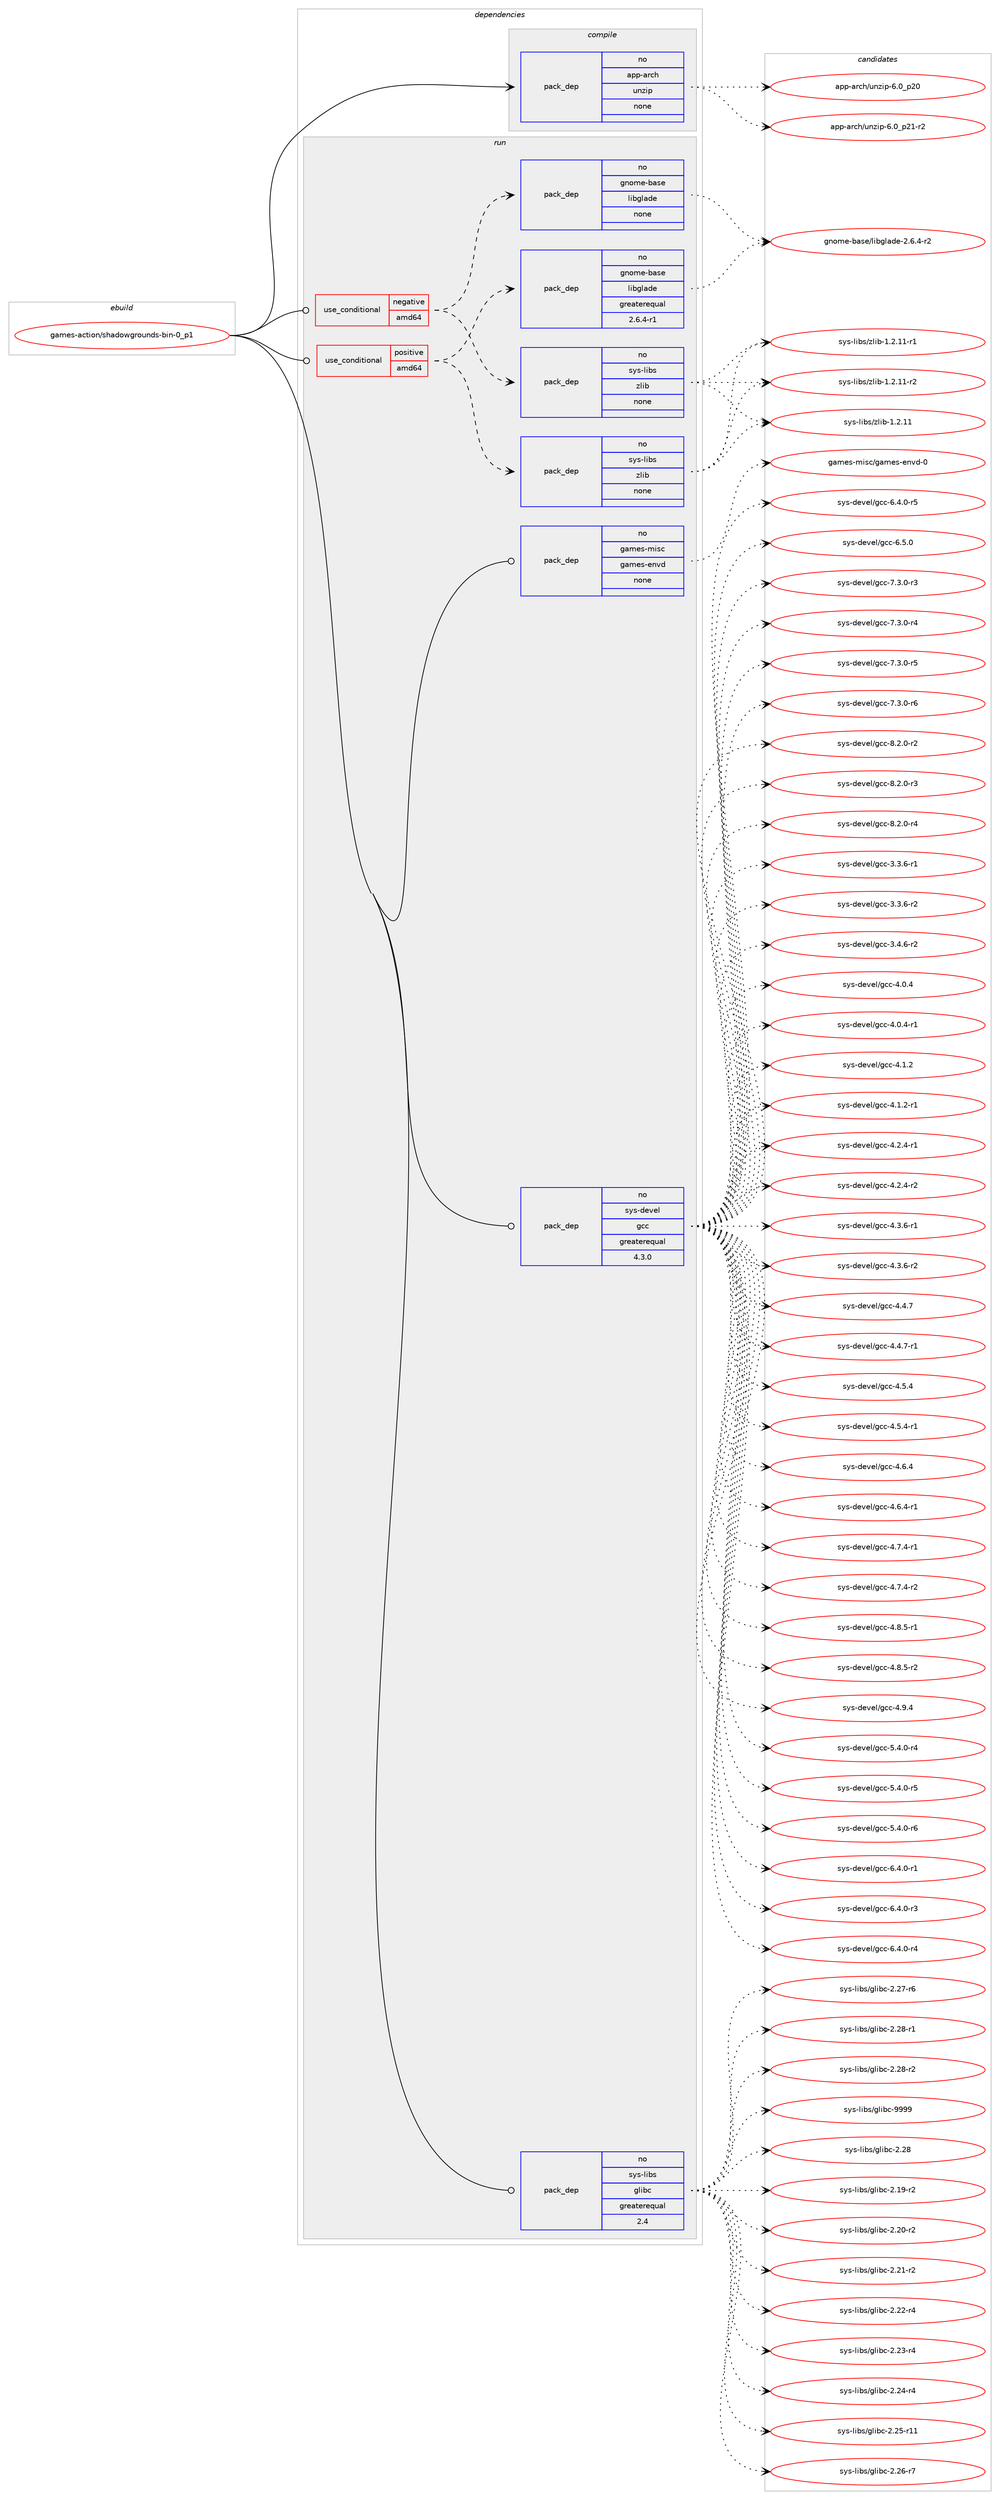 digraph prolog {

# *************
# Graph options
# *************

newrank=true;
concentrate=true;
compound=true;
graph [rankdir=LR,fontname=Helvetica,fontsize=10,ranksep=1.5];#, ranksep=2.5, nodesep=0.2];
edge  [arrowhead=vee];
node  [fontname=Helvetica,fontsize=10];

# **********
# The ebuild
# **********

subgraph cluster_leftcol {
color=gray;
rank=same;
label=<<i>ebuild</i>>;
id [label="games-action/shadowgrounds-bin-0_p1", color=red, width=4, href="../games-action/shadowgrounds-bin-0_p1.svg"];
}

# ****************
# The dependencies
# ****************

subgraph cluster_midcol {
color=gray;
label=<<i>dependencies</i>>;
subgraph cluster_compile {
fillcolor="#eeeeee";
style=filled;
label=<<i>compile</i>>;
subgraph pack3643 {
dependency4511 [label=<<TABLE BORDER="0" CELLBORDER="1" CELLSPACING="0" CELLPADDING="4" WIDTH="220"><TR><TD ROWSPAN="6" CELLPADDING="30">pack_dep</TD></TR><TR><TD WIDTH="110">no</TD></TR><TR><TD>app-arch</TD></TR><TR><TD>unzip</TD></TR><TR><TD>none</TD></TR><TR><TD></TD></TR></TABLE>>, shape=none, color=blue];
}
id:e -> dependency4511:w [weight=20,style="solid",arrowhead="vee"];
}
subgraph cluster_compileandrun {
fillcolor="#eeeeee";
style=filled;
label=<<i>compile and run</i>>;
}
subgraph cluster_run {
fillcolor="#eeeeee";
style=filled;
label=<<i>run</i>>;
subgraph cond736 {
dependency4512 [label=<<TABLE BORDER="0" CELLBORDER="1" CELLSPACING="0" CELLPADDING="4"><TR><TD ROWSPAN="3" CELLPADDING="10">use_conditional</TD></TR><TR><TD>negative</TD></TR><TR><TD>amd64</TD></TR></TABLE>>, shape=none, color=red];
subgraph pack3644 {
dependency4513 [label=<<TABLE BORDER="0" CELLBORDER="1" CELLSPACING="0" CELLPADDING="4" WIDTH="220"><TR><TD ROWSPAN="6" CELLPADDING="30">pack_dep</TD></TR><TR><TD WIDTH="110">no</TD></TR><TR><TD>gnome-base</TD></TR><TR><TD>libglade</TD></TR><TR><TD>none</TD></TR><TR><TD></TD></TR></TABLE>>, shape=none, color=blue];
}
dependency4512:e -> dependency4513:w [weight=20,style="dashed",arrowhead="vee"];
subgraph pack3645 {
dependency4514 [label=<<TABLE BORDER="0" CELLBORDER="1" CELLSPACING="0" CELLPADDING="4" WIDTH="220"><TR><TD ROWSPAN="6" CELLPADDING="30">pack_dep</TD></TR><TR><TD WIDTH="110">no</TD></TR><TR><TD>sys-libs</TD></TR><TR><TD>zlib</TD></TR><TR><TD>none</TD></TR><TR><TD></TD></TR></TABLE>>, shape=none, color=blue];
}
dependency4512:e -> dependency4514:w [weight=20,style="dashed",arrowhead="vee"];
}
id:e -> dependency4512:w [weight=20,style="solid",arrowhead="odot"];
subgraph cond737 {
dependency4515 [label=<<TABLE BORDER="0" CELLBORDER="1" CELLSPACING="0" CELLPADDING="4"><TR><TD ROWSPAN="3" CELLPADDING="10">use_conditional</TD></TR><TR><TD>positive</TD></TR><TR><TD>amd64</TD></TR></TABLE>>, shape=none, color=red];
subgraph pack3646 {
dependency4516 [label=<<TABLE BORDER="0" CELLBORDER="1" CELLSPACING="0" CELLPADDING="4" WIDTH="220"><TR><TD ROWSPAN="6" CELLPADDING="30">pack_dep</TD></TR><TR><TD WIDTH="110">no</TD></TR><TR><TD>gnome-base</TD></TR><TR><TD>libglade</TD></TR><TR><TD>greaterequal</TD></TR><TR><TD>2.6.4-r1</TD></TR></TABLE>>, shape=none, color=blue];
}
dependency4515:e -> dependency4516:w [weight=20,style="dashed",arrowhead="vee"];
subgraph pack3647 {
dependency4517 [label=<<TABLE BORDER="0" CELLBORDER="1" CELLSPACING="0" CELLPADDING="4" WIDTH="220"><TR><TD ROWSPAN="6" CELLPADDING="30">pack_dep</TD></TR><TR><TD WIDTH="110">no</TD></TR><TR><TD>sys-libs</TD></TR><TR><TD>zlib</TD></TR><TR><TD>none</TD></TR><TR><TD></TD></TR></TABLE>>, shape=none, color=blue];
}
dependency4515:e -> dependency4517:w [weight=20,style="dashed",arrowhead="vee"];
}
id:e -> dependency4515:w [weight=20,style="solid",arrowhead="odot"];
subgraph pack3648 {
dependency4518 [label=<<TABLE BORDER="0" CELLBORDER="1" CELLSPACING="0" CELLPADDING="4" WIDTH="220"><TR><TD ROWSPAN="6" CELLPADDING="30">pack_dep</TD></TR><TR><TD WIDTH="110">no</TD></TR><TR><TD>games-misc</TD></TR><TR><TD>games-envd</TD></TR><TR><TD>none</TD></TR><TR><TD></TD></TR></TABLE>>, shape=none, color=blue];
}
id:e -> dependency4518:w [weight=20,style="solid",arrowhead="odot"];
subgraph pack3649 {
dependency4519 [label=<<TABLE BORDER="0" CELLBORDER="1" CELLSPACING="0" CELLPADDING="4" WIDTH="220"><TR><TD ROWSPAN="6" CELLPADDING="30">pack_dep</TD></TR><TR><TD WIDTH="110">no</TD></TR><TR><TD>sys-devel</TD></TR><TR><TD>gcc</TD></TR><TR><TD>greaterequal</TD></TR><TR><TD>4.3.0</TD></TR></TABLE>>, shape=none, color=blue];
}
id:e -> dependency4519:w [weight=20,style="solid",arrowhead="odot"];
subgraph pack3650 {
dependency4520 [label=<<TABLE BORDER="0" CELLBORDER="1" CELLSPACING="0" CELLPADDING="4" WIDTH="220"><TR><TD ROWSPAN="6" CELLPADDING="30">pack_dep</TD></TR><TR><TD WIDTH="110">no</TD></TR><TR><TD>sys-libs</TD></TR><TR><TD>glibc</TD></TR><TR><TD>greaterequal</TD></TR><TR><TD>2.4</TD></TR></TABLE>>, shape=none, color=blue];
}
id:e -> dependency4520:w [weight=20,style="solid",arrowhead="odot"];
}
}

# **************
# The candidates
# **************

subgraph cluster_choices {
rank=same;
color=gray;
label=<<i>candidates</i>>;

subgraph choice3643 {
color=black;
nodesep=1;
choice971121124597114991044711711012210511245544648951125048 [label="app-arch/unzip-6.0_p20", color=red, width=4,href="../app-arch/unzip-6.0_p20.svg"];
choice9711211245971149910447117110122105112455446489511250494511450 [label="app-arch/unzip-6.0_p21-r2", color=red, width=4,href="../app-arch/unzip-6.0_p21-r2.svg"];
dependency4511:e -> choice971121124597114991044711711012210511245544648951125048:w [style=dotted,weight="100"];
dependency4511:e -> choice9711211245971149910447117110122105112455446489511250494511450:w [style=dotted,weight="100"];
}
subgraph choice3644 {
color=black;
nodesep=1;
choice1031101111091014598971151014710810598103108971001014550465446524511450 [label="gnome-base/libglade-2.6.4-r2", color=red, width=4,href="../gnome-base/libglade-2.6.4-r2.svg"];
dependency4513:e -> choice1031101111091014598971151014710810598103108971001014550465446524511450:w [style=dotted,weight="100"];
}
subgraph choice3645 {
color=black;
nodesep=1;
choice1151211154510810598115471221081059845494650464949 [label="sys-libs/zlib-1.2.11", color=red, width=4,href="../sys-libs/zlib-1.2.11.svg"];
choice11512111545108105981154712210810598454946504649494511449 [label="sys-libs/zlib-1.2.11-r1", color=red, width=4,href="../sys-libs/zlib-1.2.11-r1.svg"];
choice11512111545108105981154712210810598454946504649494511450 [label="sys-libs/zlib-1.2.11-r2", color=red, width=4,href="../sys-libs/zlib-1.2.11-r2.svg"];
dependency4514:e -> choice1151211154510810598115471221081059845494650464949:w [style=dotted,weight="100"];
dependency4514:e -> choice11512111545108105981154712210810598454946504649494511449:w [style=dotted,weight="100"];
dependency4514:e -> choice11512111545108105981154712210810598454946504649494511450:w [style=dotted,weight="100"];
}
subgraph choice3646 {
color=black;
nodesep=1;
choice1031101111091014598971151014710810598103108971001014550465446524511450 [label="gnome-base/libglade-2.6.4-r2", color=red, width=4,href="../gnome-base/libglade-2.6.4-r2.svg"];
dependency4516:e -> choice1031101111091014598971151014710810598103108971001014550465446524511450:w [style=dotted,weight="100"];
}
subgraph choice3647 {
color=black;
nodesep=1;
choice1151211154510810598115471221081059845494650464949 [label="sys-libs/zlib-1.2.11", color=red, width=4,href="../sys-libs/zlib-1.2.11.svg"];
choice11512111545108105981154712210810598454946504649494511449 [label="sys-libs/zlib-1.2.11-r1", color=red, width=4,href="../sys-libs/zlib-1.2.11-r1.svg"];
choice11512111545108105981154712210810598454946504649494511450 [label="sys-libs/zlib-1.2.11-r2", color=red, width=4,href="../sys-libs/zlib-1.2.11-r2.svg"];
dependency4517:e -> choice1151211154510810598115471221081059845494650464949:w [style=dotted,weight="100"];
dependency4517:e -> choice11512111545108105981154712210810598454946504649494511449:w [style=dotted,weight="100"];
dependency4517:e -> choice11512111545108105981154712210810598454946504649494511450:w [style=dotted,weight="100"];
}
subgraph choice3648 {
color=black;
nodesep=1;
choice1039710910111545109105115994710397109101115451011101181004548 [label="games-misc/games-envd-0", color=red, width=4,href="../games-misc/games-envd-0.svg"];
dependency4518:e -> choice1039710910111545109105115994710397109101115451011101181004548:w [style=dotted,weight="100"];
}
subgraph choice3649 {
color=black;
nodesep=1;
choice115121115451001011181011084710399994551465146544511449 [label="sys-devel/gcc-3.3.6-r1", color=red, width=4,href="../sys-devel/gcc-3.3.6-r1.svg"];
choice115121115451001011181011084710399994551465146544511450 [label="sys-devel/gcc-3.3.6-r2", color=red, width=4,href="../sys-devel/gcc-3.3.6-r2.svg"];
choice115121115451001011181011084710399994551465246544511450 [label="sys-devel/gcc-3.4.6-r2", color=red, width=4,href="../sys-devel/gcc-3.4.6-r2.svg"];
choice11512111545100101118101108471039999455246484652 [label="sys-devel/gcc-4.0.4", color=red, width=4,href="../sys-devel/gcc-4.0.4.svg"];
choice115121115451001011181011084710399994552464846524511449 [label="sys-devel/gcc-4.0.4-r1", color=red, width=4,href="../sys-devel/gcc-4.0.4-r1.svg"];
choice11512111545100101118101108471039999455246494650 [label="sys-devel/gcc-4.1.2", color=red, width=4,href="../sys-devel/gcc-4.1.2.svg"];
choice115121115451001011181011084710399994552464946504511449 [label="sys-devel/gcc-4.1.2-r1", color=red, width=4,href="../sys-devel/gcc-4.1.2-r1.svg"];
choice115121115451001011181011084710399994552465046524511449 [label="sys-devel/gcc-4.2.4-r1", color=red, width=4,href="../sys-devel/gcc-4.2.4-r1.svg"];
choice115121115451001011181011084710399994552465046524511450 [label="sys-devel/gcc-4.2.4-r2", color=red, width=4,href="../sys-devel/gcc-4.2.4-r2.svg"];
choice115121115451001011181011084710399994552465146544511449 [label="sys-devel/gcc-4.3.6-r1", color=red, width=4,href="../sys-devel/gcc-4.3.6-r1.svg"];
choice115121115451001011181011084710399994552465146544511450 [label="sys-devel/gcc-4.3.6-r2", color=red, width=4,href="../sys-devel/gcc-4.3.6-r2.svg"];
choice11512111545100101118101108471039999455246524655 [label="sys-devel/gcc-4.4.7", color=red, width=4,href="../sys-devel/gcc-4.4.7.svg"];
choice115121115451001011181011084710399994552465246554511449 [label="sys-devel/gcc-4.4.7-r1", color=red, width=4,href="../sys-devel/gcc-4.4.7-r1.svg"];
choice11512111545100101118101108471039999455246534652 [label="sys-devel/gcc-4.5.4", color=red, width=4,href="../sys-devel/gcc-4.5.4.svg"];
choice115121115451001011181011084710399994552465346524511449 [label="sys-devel/gcc-4.5.4-r1", color=red, width=4,href="../sys-devel/gcc-4.5.4-r1.svg"];
choice11512111545100101118101108471039999455246544652 [label="sys-devel/gcc-4.6.4", color=red, width=4,href="../sys-devel/gcc-4.6.4.svg"];
choice115121115451001011181011084710399994552465446524511449 [label="sys-devel/gcc-4.6.4-r1", color=red, width=4,href="../sys-devel/gcc-4.6.4-r1.svg"];
choice115121115451001011181011084710399994552465546524511449 [label="sys-devel/gcc-4.7.4-r1", color=red, width=4,href="../sys-devel/gcc-4.7.4-r1.svg"];
choice115121115451001011181011084710399994552465546524511450 [label="sys-devel/gcc-4.7.4-r2", color=red, width=4,href="../sys-devel/gcc-4.7.4-r2.svg"];
choice115121115451001011181011084710399994552465646534511449 [label="sys-devel/gcc-4.8.5-r1", color=red, width=4,href="../sys-devel/gcc-4.8.5-r1.svg"];
choice115121115451001011181011084710399994552465646534511450 [label="sys-devel/gcc-4.8.5-r2", color=red, width=4,href="../sys-devel/gcc-4.8.5-r2.svg"];
choice11512111545100101118101108471039999455246574652 [label="sys-devel/gcc-4.9.4", color=red, width=4,href="../sys-devel/gcc-4.9.4.svg"];
choice115121115451001011181011084710399994553465246484511452 [label="sys-devel/gcc-5.4.0-r4", color=red, width=4,href="../sys-devel/gcc-5.4.0-r4.svg"];
choice115121115451001011181011084710399994553465246484511453 [label="sys-devel/gcc-5.4.0-r5", color=red, width=4,href="../sys-devel/gcc-5.4.0-r5.svg"];
choice115121115451001011181011084710399994553465246484511454 [label="sys-devel/gcc-5.4.0-r6", color=red, width=4,href="../sys-devel/gcc-5.4.0-r6.svg"];
choice115121115451001011181011084710399994554465246484511449 [label="sys-devel/gcc-6.4.0-r1", color=red, width=4,href="../sys-devel/gcc-6.4.0-r1.svg"];
choice115121115451001011181011084710399994554465246484511451 [label="sys-devel/gcc-6.4.0-r3", color=red, width=4,href="../sys-devel/gcc-6.4.0-r3.svg"];
choice115121115451001011181011084710399994554465246484511452 [label="sys-devel/gcc-6.4.0-r4", color=red, width=4,href="../sys-devel/gcc-6.4.0-r4.svg"];
choice115121115451001011181011084710399994554465246484511453 [label="sys-devel/gcc-6.4.0-r5", color=red, width=4,href="../sys-devel/gcc-6.4.0-r5.svg"];
choice11512111545100101118101108471039999455446534648 [label="sys-devel/gcc-6.5.0", color=red, width=4,href="../sys-devel/gcc-6.5.0.svg"];
choice115121115451001011181011084710399994555465146484511451 [label="sys-devel/gcc-7.3.0-r3", color=red, width=4,href="../sys-devel/gcc-7.3.0-r3.svg"];
choice115121115451001011181011084710399994555465146484511452 [label="sys-devel/gcc-7.3.0-r4", color=red, width=4,href="../sys-devel/gcc-7.3.0-r4.svg"];
choice115121115451001011181011084710399994555465146484511453 [label="sys-devel/gcc-7.3.0-r5", color=red, width=4,href="../sys-devel/gcc-7.3.0-r5.svg"];
choice115121115451001011181011084710399994555465146484511454 [label="sys-devel/gcc-7.3.0-r6", color=red, width=4,href="../sys-devel/gcc-7.3.0-r6.svg"];
choice115121115451001011181011084710399994556465046484511450 [label="sys-devel/gcc-8.2.0-r2", color=red, width=4,href="../sys-devel/gcc-8.2.0-r2.svg"];
choice115121115451001011181011084710399994556465046484511451 [label="sys-devel/gcc-8.2.0-r3", color=red, width=4,href="../sys-devel/gcc-8.2.0-r3.svg"];
choice115121115451001011181011084710399994556465046484511452 [label="sys-devel/gcc-8.2.0-r4", color=red, width=4,href="../sys-devel/gcc-8.2.0-r4.svg"];
dependency4519:e -> choice115121115451001011181011084710399994551465146544511449:w [style=dotted,weight="100"];
dependency4519:e -> choice115121115451001011181011084710399994551465146544511450:w [style=dotted,weight="100"];
dependency4519:e -> choice115121115451001011181011084710399994551465246544511450:w [style=dotted,weight="100"];
dependency4519:e -> choice11512111545100101118101108471039999455246484652:w [style=dotted,weight="100"];
dependency4519:e -> choice115121115451001011181011084710399994552464846524511449:w [style=dotted,weight="100"];
dependency4519:e -> choice11512111545100101118101108471039999455246494650:w [style=dotted,weight="100"];
dependency4519:e -> choice115121115451001011181011084710399994552464946504511449:w [style=dotted,weight="100"];
dependency4519:e -> choice115121115451001011181011084710399994552465046524511449:w [style=dotted,weight="100"];
dependency4519:e -> choice115121115451001011181011084710399994552465046524511450:w [style=dotted,weight="100"];
dependency4519:e -> choice115121115451001011181011084710399994552465146544511449:w [style=dotted,weight="100"];
dependency4519:e -> choice115121115451001011181011084710399994552465146544511450:w [style=dotted,weight="100"];
dependency4519:e -> choice11512111545100101118101108471039999455246524655:w [style=dotted,weight="100"];
dependency4519:e -> choice115121115451001011181011084710399994552465246554511449:w [style=dotted,weight="100"];
dependency4519:e -> choice11512111545100101118101108471039999455246534652:w [style=dotted,weight="100"];
dependency4519:e -> choice115121115451001011181011084710399994552465346524511449:w [style=dotted,weight="100"];
dependency4519:e -> choice11512111545100101118101108471039999455246544652:w [style=dotted,weight="100"];
dependency4519:e -> choice115121115451001011181011084710399994552465446524511449:w [style=dotted,weight="100"];
dependency4519:e -> choice115121115451001011181011084710399994552465546524511449:w [style=dotted,weight="100"];
dependency4519:e -> choice115121115451001011181011084710399994552465546524511450:w [style=dotted,weight="100"];
dependency4519:e -> choice115121115451001011181011084710399994552465646534511449:w [style=dotted,weight="100"];
dependency4519:e -> choice115121115451001011181011084710399994552465646534511450:w [style=dotted,weight="100"];
dependency4519:e -> choice11512111545100101118101108471039999455246574652:w [style=dotted,weight="100"];
dependency4519:e -> choice115121115451001011181011084710399994553465246484511452:w [style=dotted,weight="100"];
dependency4519:e -> choice115121115451001011181011084710399994553465246484511453:w [style=dotted,weight="100"];
dependency4519:e -> choice115121115451001011181011084710399994553465246484511454:w [style=dotted,weight="100"];
dependency4519:e -> choice115121115451001011181011084710399994554465246484511449:w [style=dotted,weight="100"];
dependency4519:e -> choice115121115451001011181011084710399994554465246484511451:w [style=dotted,weight="100"];
dependency4519:e -> choice115121115451001011181011084710399994554465246484511452:w [style=dotted,weight="100"];
dependency4519:e -> choice115121115451001011181011084710399994554465246484511453:w [style=dotted,weight="100"];
dependency4519:e -> choice11512111545100101118101108471039999455446534648:w [style=dotted,weight="100"];
dependency4519:e -> choice115121115451001011181011084710399994555465146484511451:w [style=dotted,weight="100"];
dependency4519:e -> choice115121115451001011181011084710399994555465146484511452:w [style=dotted,weight="100"];
dependency4519:e -> choice115121115451001011181011084710399994555465146484511453:w [style=dotted,weight="100"];
dependency4519:e -> choice115121115451001011181011084710399994555465146484511454:w [style=dotted,weight="100"];
dependency4519:e -> choice115121115451001011181011084710399994556465046484511450:w [style=dotted,weight="100"];
dependency4519:e -> choice115121115451001011181011084710399994556465046484511451:w [style=dotted,weight="100"];
dependency4519:e -> choice115121115451001011181011084710399994556465046484511452:w [style=dotted,weight="100"];
}
subgraph choice3650 {
color=black;
nodesep=1;
choice11512111545108105981154710310810598994550465056 [label="sys-libs/glibc-2.28", color=red, width=4,href="../sys-libs/glibc-2.28.svg"];
choice115121115451081059811547103108105989945504649574511450 [label="sys-libs/glibc-2.19-r2", color=red, width=4,href="../sys-libs/glibc-2.19-r2.svg"];
choice115121115451081059811547103108105989945504650484511450 [label="sys-libs/glibc-2.20-r2", color=red, width=4,href="../sys-libs/glibc-2.20-r2.svg"];
choice115121115451081059811547103108105989945504650494511450 [label="sys-libs/glibc-2.21-r2", color=red, width=4,href="../sys-libs/glibc-2.21-r2.svg"];
choice115121115451081059811547103108105989945504650504511452 [label="sys-libs/glibc-2.22-r4", color=red, width=4,href="../sys-libs/glibc-2.22-r4.svg"];
choice115121115451081059811547103108105989945504650514511452 [label="sys-libs/glibc-2.23-r4", color=red, width=4,href="../sys-libs/glibc-2.23-r4.svg"];
choice115121115451081059811547103108105989945504650524511452 [label="sys-libs/glibc-2.24-r4", color=red, width=4,href="../sys-libs/glibc-2.24-r4.svg"];
choice11512111545108105981154710310810598994550465053451144949 [label="sys-libs/glibc-2.25-r11", color=red, width=4,href="../sys-libs/glibc-2.25-r11.svg"];
choice115121115451081059811547103108105989945504650544511455 [label="sys-libs/glibc-2.26-r7", color=red, width=4,href="../sys-libs/glibc-2.26-r7.svg"];
choice115121115451081059811547103108105989945504650554511454 [label="sys-libs/glibc-2.27-r6", color=red, width=4,href="../sys-libs/glibc-2.27-r6.svg"];
choice115121115451081059811547103108105989945504650564511449 [label="sys-libs/glibc-2.28-r1", color=red, width=4,href="../sys-libs/glibc-2.28-r1.svg"];
choice115121115451081059811547103108105989945504650564511450 [label="sys-libs/glibc-2.28-r2", color=red, width=4,href="../sys-libs/glibc-2.28-r2.svg"];
choice11512111545108105981154710310810598994557575757 [label="sys-libs/glibc-9999", color=red, width=4,href="../sys-libs/glibc-9999.svg"];
dependency4520:e -> choice11512111545108105981154710310810598994550465056:w [style=dotted,weight="100"];
dependency4520:e -> choice115121115451081059811547103108105989945504649574511450:w [style=dotted,weight="100"];
dependency4520:e -> choice115121115451081059811547103108105989945504650484511450:w [style=dotted,weight="100"];
dependency4520:e -> choice115121115451081059811547103108105989945504650494511450:w [style=dotted,weight="100"];
dependency4520:e -> choice115121115451081059811547103108105989945504650504511452:w [style=dotted,weight="100"];
dependency4520:e -> choice115121115451081059811547103108105989945504650514511452:w [style=dotted,weight="100"];
dependency4520:e -> choice115121115451081059811547103108105989945504650524511452:w [style=dotted,weight="100"];
dependency4520:e -> choice11512111545108105981154710310810598994550465053451144949:w [style=dotted,weight="100"];
dependency4520:e -> choice115121115451081059811547103108105989945504650544511455:w [style=dotted,weight="100"];
dependency4520:e -> choice115121115451081059811547103108105989945504650554511454:w [style=dotted,weight="100"];
dependency4520:e -> choice115121115451081059811547103108105989945504650564511449:w [style=dotted,weight="100"];
dependency4520:e -> choice115121115451081059811547103108105989945504650564511450:w [style=dotted,weight="100"];
dependency4520:e -> choice11512111545108105981154710310810598994557575757:w [style=dotted,weight="100"];
}
}

}
